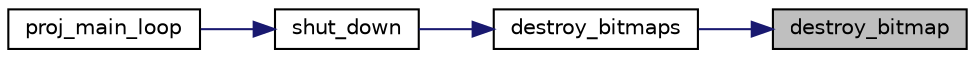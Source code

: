 digraph "destroy_bitmap"
{
 // LATEX_PDF_SIZE
  edge [fontname="Helvetica",fontsize="10",labelfontname="Helvetica",labelfontsize="10"];
  node [fontname="Helvetica",fontsize="10",shape=record];
  rankdir="RL";
  Node1 [label="destroy_bitmap",height=0.2,width=0.4,color="black", fillcolor="grey75", style="filled", fontcolor="black",tooltip="Destroys a bitmap."];
  Node1 -> Node2 [dir="back",color="midnightblue",fontsize="10",style="solid",fontname="Helvetica"];
  Node2 [label="destroy_bitmaps",height=0.2,width=0.4,color="black", fillcolor="white", style="filled",URL="$game_8c.html#afc4aef311af2a6a00f278d8072328692",tooltip="Destroys the sprites used in the game."];
  Node2 -> Node3 [dir="back",color="midnightblue",fontsize="10",style="solid",fontname="Helvetica"];
  Node3 [label="shut_down",height=0.2,width=0.4,color="black", fillcolor="white", style="filled",URL="$main_8c.html#aaf4aa1a3f576a119548e3a778b3dc92e",tooltip=" "];
  Node3 -> Node4 [dir="back",color="midnightblue",fontsize="10",style="solid",fontname="Helvetica"];
  Node4 [label="proj_main_loop",height=0.2,width=0.4,color="black", fillcolor="white", style="filled",URL="$main_8c.html#a2a16f651eccbd248e1ad3b3b924b143b",tooltip=" "];
}
